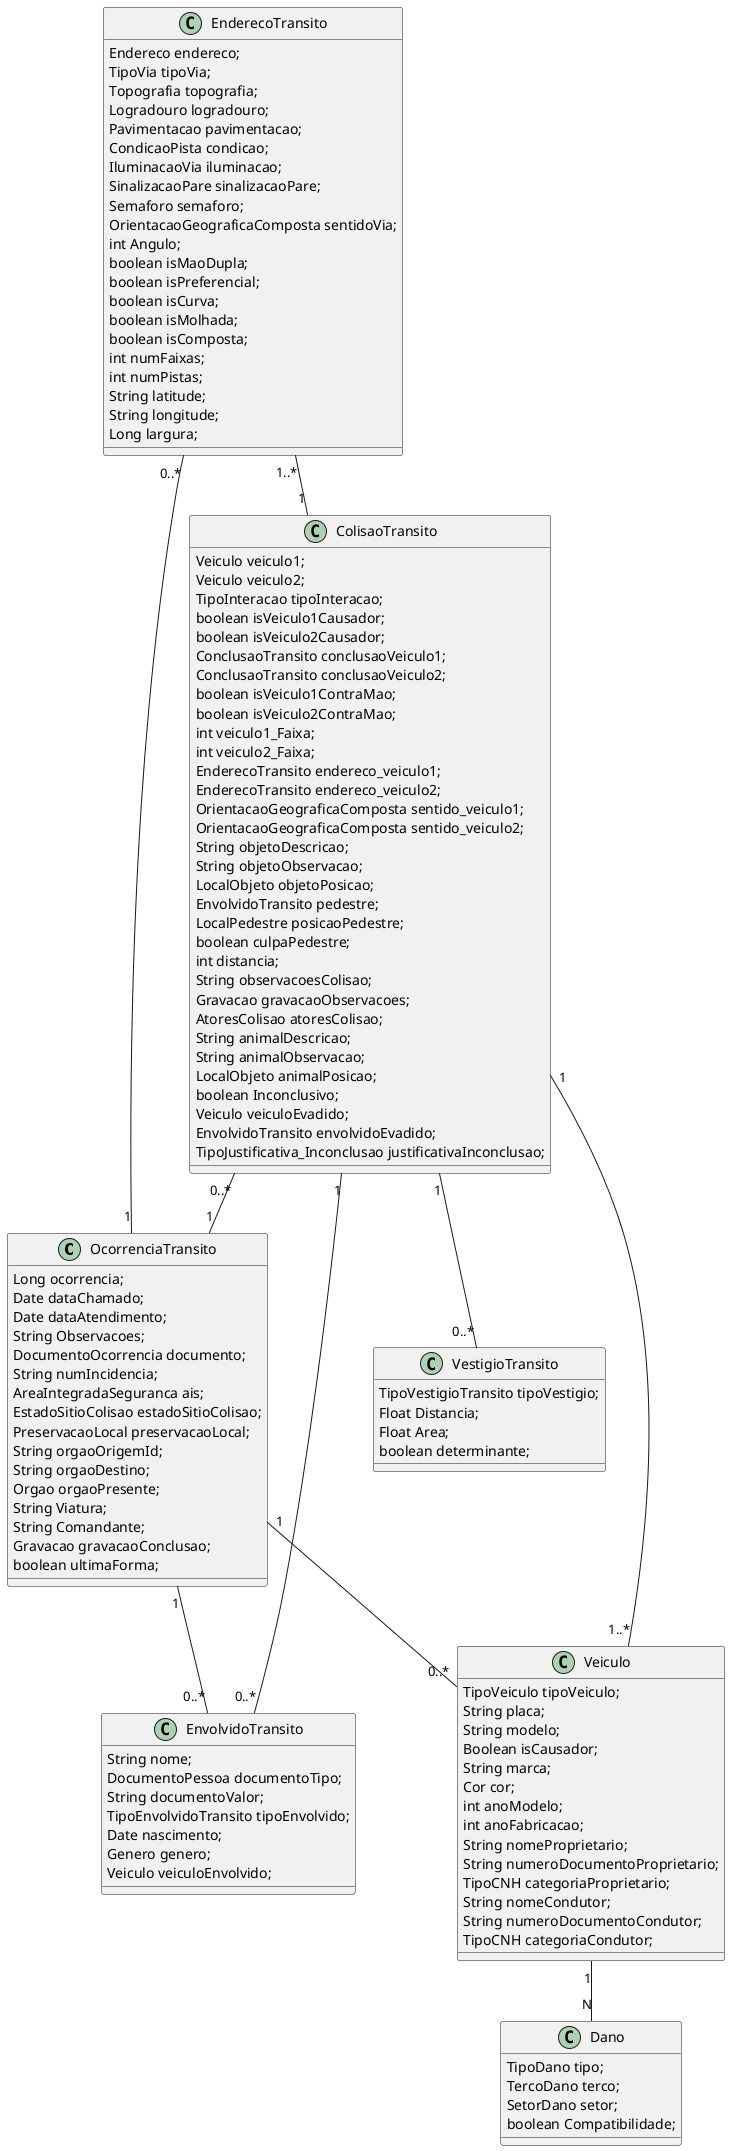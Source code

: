 @startuml

class OcorrenciaTransito{
          Long ocorrencia;
          Date dataChamado;
       Date dataAtendimento;
       String Observacoes;
       DocumentoOcorrencia documento;
       String numIncidencia;
       AreaIntegradaSeguranca ais;
       EstadoSitioColisao estadoSitioColisao;
       PreservacaoLocal preservacaoLocal;
       String orgaoOrigemId;
       String orgaoDestino;
       Orgao orgaoPresente;
       String Viatura;
       String Comandante;
       Gravacao gravacaoConclusao;
       boolean ultimaForma;
       }
       class EnvolvidoTransito{
           String nome;
           DocumentoPessoa documentoTipo;
           String documentoValor;
           TipoEnvolvidoTransito tipoEnvolvido;
           Date nascimento;
           Genero genero;
           Veiculo veiculoEnvolvido;
       }
    class EnderecoTransito{
    Endereco endereco;
    TipoVia tipoVia;
    Topografia topografia;
    Logradouro logradouro;
    Pavimentacao pavimentacao;
    CondicaoPista condicao;
    IluminacaoVia iluminacao;
    SinalizacaoPare sinalizacaoPare;
    Semaforo semaforo;
    OrientacaoGeograficaComposta sentidoVia;
    int Angulo;
    boolean isMaoDupla;
    boolean isPreferencial;
    boolean isCurva;
    boolean isMolhada;
    boolean isComposta;
    int numFaixas;
    int numPistas;
    String latitude;
    String longitude;
    Long largura;
    }
    class ColisaoTransito{
    Veiculo veiculo1;
    Veiculo veiculo2;
    TipoInteracao tipoInteracao;
    boolean isVeiculo1Causador;
    boolean isVeiculo2Causador;
    ConclusaoTransito conclusaoVeiculo1;
    ConclusaoTransito conclusaoVeiculo2;
    boolean isVeiculo1ContraMao;
    boolean isVeiculo2ContraMao;
    int veiculo1_Faixa;
    int veiculo2_Faixa;
    EnderecoTransito endereco_veiculo1;
    EnderecoTransito endereco_veiculo2;
    OrientacaoGeograficaComposta sentido_veiculo1;
    OrientacaoGeograficaComposta sentido_veiculo2;
    String objetoDescricao;
    String objetoObservacao;
    LocalObjeto objetoPosicao;
    EnvolvidoTransito pedestre;
    LocalPedestre posicaoPedestre;
    boolean culpaPedestre;
    int distancia;
    String observacoesColisao;
    Gravacao gravacaoObservacoes;
    AtoresColisao atoresColisao;
    String animalDescricao;
    String animalObservacao;
    LocalObjeto animalPosicao;
    boolean Inconclusivo;
    Veiculo veiculoEvadido;
    EnvolvidoTransito envolvidoEvadido;
    TipoJustificativa_Inconclusao justificativaInconclusao;
    }
       class VestigioTransito{
        TipoVestigioTransito tipoVestigio;
        Float Distancia;
        Float Area;
        boolean determinante;
       }

class Dano{
TipoDano tipo;
 TercoDano terco;
  SetorDano setor;
    boolean Compatibilidade;
}

class Veiculo{
        TipoVeiculo tipoVeiculo;
           String placa;
           String modelo;
           Boolean isCausador;
           String marca;
           Cor cor;
           int anoModelo;
           int anoFabricacao;
           String nomeProprietario;
           String numeroDocumentoProprietario;
           TipoCNH categoriaProprietario;
           String nomeCondutor;
           String numeroDocumentoCondutor;
           TipoCNH categoriaCondutor;
       }
ColisaoTransito"0..*"-- "1"OcorrenciaTransito
OcorrenciaTransito "1"-- "0..*" Veiculo
EnderecoTransito"0..*"-- "1" OcorrenciaTransito
OcorrenciaTransito  "1"-- "0..*" EnvolvidoTransito


ColisaoTransito "1"-- "1..*" Veiculo
EnderecoTransito"1..*"-- "1" ColisaoTransito
ColisaoTransito  "1"-- "0..*" VestigioTransito
ColisaoTransito  "1"-- "0..*" EnvolvidoTransito

Veiculo  "1"-- "N" Dano



@enduml